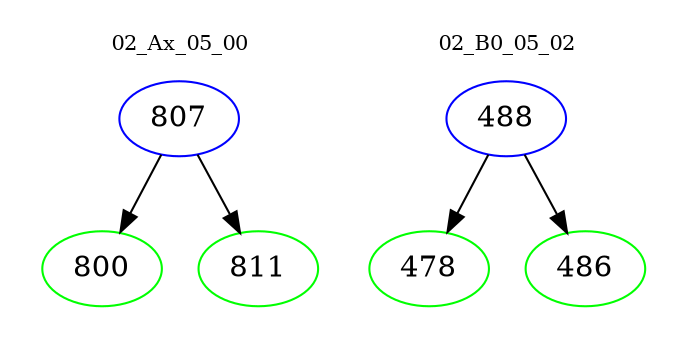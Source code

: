 digraph{
subgraph cluster_0 {
color = white
label = "02_Ax_05_00";
fontsize=10;
T0_807 [label="807", color="blue"]
T0_807 -> T0_800 [color="black"]
T0_800 [label="800", color="green"]
T0_807 -> T0_811 [color="black"]
T0_811 [label="811", color="green"]
}
subgraph cluster_1 {
color = white
label = "02_B0_05_02";
fontsize=10;
T1_488 [label="488", color="blue"]
T1_488 -> T1_478 [color="black"]
T1_478 [label="478", color="green"]
T1_488 -> T1_486 [color="black"]
T1_486 [label="486", color="green"]
}
}
